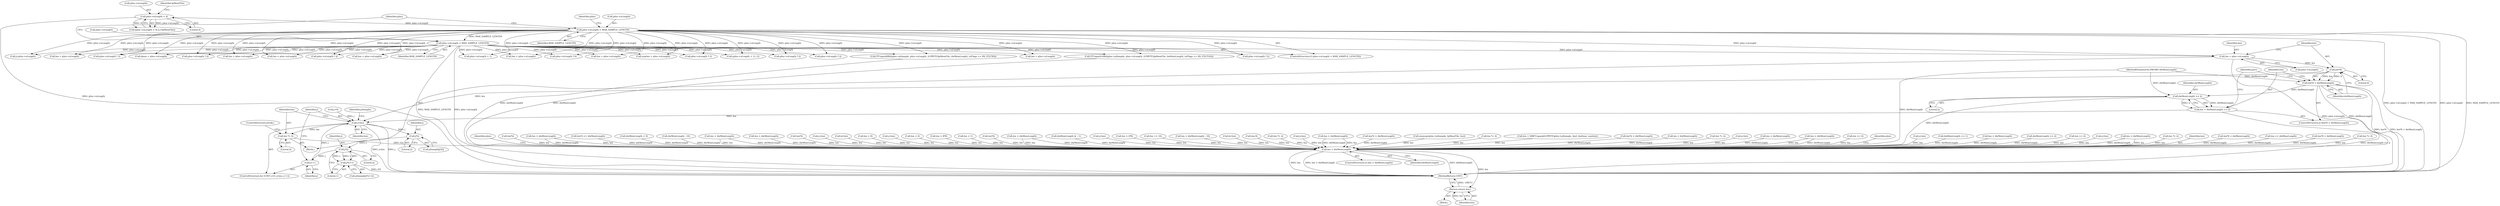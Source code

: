 digraph "0_gstreamer_bc2cdd57d549ab3ba59782e9b395d0cd683fd3ac@pointer" {
"1001087" [label="(Call,len = pIns->nLength)"];
"1000139" [label="(Call,pIns->nLength = MAX_SAMPLE_LENGTH)"];
"1000134" [label="(Call,pIns->nLength > MAX_SAMPLE_LENGTH)"];
"1000124" [label="(Call,pIns->nLength < 4)"];
"1001094" [label="(Call,len*4)"];
"1001093" [label="(Call,len*4 > dwMemLength)"];
"1001100" [label="(Call,dwMemLength >> 2)"];
"1001098" [label="(Call,len = dwMemLength >> 2)"];
"1001122" [label="(Call,j<len)"];
"1001131" [label="(Call,j*2)"];
"1001146" [label="(Call,j*2)"];
"1001125" [label="(Call,j++)"];
"1001145" [label="(Call,j*2+1)"];
"1001161" [label="(Call,len *= 4)"];
"1002016" [label="(Call,len > dwMemLength)"];
"1002043" [label="(Return,return len;)"];
"1000391" [label="(Call,len += 16)"];
"1001102" [label="(Literal,2)"];
"1000308" [label="(Call,len > dwMemLength - 16)"];
"1001095" [label="(Identifier,len)"];
"1001826" [label="(Call,k<len)"];
"1001124" [label="(Identifier,len)"];
"1001228" [label="(Call,len-9)"];
"1001101" [label="(Identifier,dwMemLength)"];
"1001125" [label="(Call,j++)"];
"1000836" [label="(Call,len = pIns->nLength)"];
"1000694" [label="(Call,len *= 2)"];
"1001129" [label="(Call,pSample[j*2])"];
"1001089" [label="(Call,pIns->nLength)"];
"1002045" [label="(MethodReturn,UINT)"];
"1000485" [label="(Call,j<len)"];
"1000128" [label="(Literal,4)"];
"1000577" [label="(Call,len > dwMemLength)"];
"1000741" [label="(Call,len*2 > dwMemLength)"];
"1001164" [label="(ControlStructure,break;)"];
"1002009" [label="(Call,memcpy(pIns->pSample, lpMemFile, len))"];
"1001097" [label="(Identifier,dwMemLength)"];
"1000926" [label="(Call,len *= 4)"];
"1001131" [label="(Call,j*2)"];
"1001511" [label="(Call,len = DMFUnpack((LPBYTE)pIns->pSample, ibuf, ibufmax, maxlen))"];
"1001002" [label="(Call,len*2 > dwMemLength)"];
"1000134" [label="(Call,pIns->nLength > MAX_SAMPLE_LENGTH)"];
"1000139" [label="(Call,pIns->nLength = MAX_SAMPLE_LENGTH)"];
"1001093" [label="(Call,len*4 > dwMemLength)"];
"1001094" [label="(Call,len*4)"];
"1001149" [label="(Literal,1)"];
"1001130" [label="(Identifier,pSample)"];
"1000206" [label="(Call,len > dwMemLength)"];
"1000809" [label="(Call,len *= 2)"];
"1000277" [label="(Call,j<len)"];
"1000125" [label="(Call,pIns->nLength)"];
"1000620" [label="(Call,pIns->nLength * 2)"];
"1000965" [label="(Call,ITUnpack16Bit(pIns->pSample, pIns->nLength, (LPBYTE)lpMemFile, dwMemLength, (nFlags == RS_IT21516)))"];
"1000513" [label="(Call,len > dwMemLength)"];
"1002016" [label="(Call,len > dwMemLength)"];
"1001527" [label="(Call,pIns->nLength * 3)"];
"1000405" [label="(Call,len > dwMemLength)"];
"1001320" [label="(Call,len >= 4)"];
"1002018" [label="(Identifier,dwMemLength)"];
"1001366" [label="(Call,j<pIns->nLength)"];
"1002022" [label="(Identifier,pIns)"];
"1001163" [label="(Literal,4)"];
"1000996" [label="(Call,len = pIns->nLength)"];
"1001146" [label="(Call,j*2)"];
"1001100" [label="(Call,dwMemLength >> 2)"];
"1000432" [label="(Call,j<len)"];
"1001009" [label="(Call,dwMemLength >> 1)"];
"1001203" [label="(Call,len > dwMemLength)"];
"1001917" [label="(Call,dwMemLength >> 2)"];
"1001478" [label="(Call,len >= 4)"];
"1000227" [label="(Call,j<len)"];
"1000200" [label="(Call,len = pIns->nLength)"];
"1000246" [label="(Call,len = pIns->nLength)"];
"1001147" [label="(Identifier,j)"];
"1001119" [label="(Call,j=0)"];
"1001132" [label="(Identifier,j)"];
"1001483" [label="(Call,maxlen = pIns->nLength)"];
"1001245" [label="(Call,len > dwMemLength)"];
"1001068" [label="(Call,len *= 2)"];
"1002017" [label="(Identifier,len)"];
"1000143" [label="(Identifier,MAX_SAMPLE_LENGTH)"];
"1001910" [label="(Call,len*4 > dwMemLength)"];
"1000105" [label="(MethodParameterIn,DWORD dwMemLength)"];
"1000140" [label="(Call,pIns->nLength)"];
"1000130" [label="(Identifier,lpMemFile)"];
"1000571" [label="(Call,pIns->nLength * 2)"];
"1000463" [label="(Call,len <= dwMemLength)"];
"1000856" [label="(Call,len*4 > dwMemLength)"];
"1000507" [label="(Call,pIns->nLength * 2)"];
"1000950" [label="(Call,ITUnpack8Bit(pIns->pSample, pIns->nLength, (LPBYTE)lpMemFile, dwMemLength, (nFlags == RS_IT2158)))"];
"1001105" [label="(Identifier,psrc)"];
"1000106" [label="(Block,)"];
"1001988" [label="(Call,len *= 4)"];
"1001088" [label="(Identifier,len)"];
"1001162" [label="(Identifier,len)"];
"1000133" [label="(ControlStructure,if (pIns->nLength > MAX_SAMPLE_LENGTH))"];
"1002044" [label="(Identifier,len)"];
"1000141" [label="(Identifier,pIns)"];
"1002042" [label="(Identifier,pIns)"];
"1000300" [label="(Call,(pIns->nLength + 1) / 2)"];
"1001145" [label="(Call,j*2+1)"];
"1001092" [label="(ControlStructure,if (len*4 > dwMemLength))"];
"1000457" [label="(Call,pIns->nLength * 2)"];
"1000627" [label="(Call,len*2)"];
"1001148" [label="(Literal,2)"];
"1001542" [label="(Call,len > dwMemLength)"];
"1000626" [label="(Call,len*2 <= dwMemLength)"];
"1000721" [label="(Call,len = pIns->nLength)"];
"1001171" [label="(Call,dwMemLength > 9)"];
"1000310" [label="(Call,dwMemLength - 16)"];
"1001993" [label="(Call,len = pIns->nLength)"];
"1002043" [label="(Return,return len;)"];
"1000252" [label="(Call,len > dwMemLength)"];
"1001099" [label="(Identifier,len)"];
"1000146" [label="(Identifier,pIns)"];
"1000399" [label="(Call,pIns->nLength * 2)"];
"1001098" [label="(Call,len = dwMemLength >> 2)"];
"1001133" [label="(Literal,2)"];
"1001999" [label="(Call,len > dwMemLength)"];
"1001161" [label="(Call,len *= 4)"];
"1001210" [label="(Call,dmax = pIns->nLength)"];
"1001074" [label="(Block,)"];
"1001096" [label="(Literal,4)"];
"1001239" [label="(Call,pIns->nLength * 2)"];
"1000742" [label="(Call,len*2)"];
"1000138" [label="(Identifier,MAX_SAMPLE_LENGTH)"];
"1000600" [label="(Call,j<len)"];
"1001653" [label="(Call,k<len)"];
"1001698" [label="(Call,pIns->nLength * 6)"];
"1001087" [label="(Call,len = pIns->nLength)"];
"1001167" [label="(Call,len = 9)"];
"1001904" [label="(Call,len = pIns->nLength)"];
"1000545" [label="(Call,j<len)"];
"1001117" [label="(ControlStructure,for (UINT j=0; j<len; j++))"];
"1000938" [label="(Call,len < 4)"];
"1000124" [label="(Call,pIns->nLength < 4)"];
"1000135" [label="(Call,pIns->nLength)"];
"1001122" [label="(Call,j<len)"];
"1000123" [label="(Call,(pIns->nLength < 4) || (!lpMemFile))"];
"1001720" [label="(Call,len > 8*8)"];
"1000522" [label="(Call,len > 1)"];
"1000301" [label="(Call,pIns->nLength + 1)"];
"1001143" [label="(Call,pSample[j*2+1])"];
"1000857" [label="(Call,len*4)"];
"1001715" [label="(Call,len > dwMemLength)"];
"1002015" [label="(ControlStructure,if (len > dwMemLength))"];
"1000518" [label="(Call,dwMemLength & ~1)"];
"1001295" [label="(Call,j<len)"];
"1001547" [label="(Call,len > 4*8)"];
"1001123" [label="(Identifier,j)"];
"1001126" [label="(Identifier,j)"];
"1001087" -> "1001074"  [label="AST: "];
"1001087" -> "1001089"  [label="CFG: "];
"1001088" -> "1001087"  [label="AST: "];
"1001089" -> "1001087"  [label="AST: "];
"1001095" -> "1001087"  [label="CFG: "];
"1001087" -> "1002045"  [label="DDG: pIns->nLength"];
"1000139" -> "1001087"  [label="DDG: pIns->nLength"];
"1000134" -> "1001087"  [label="DDG: pIns->nLength"];
"1001087" -> "1001094"  [label="DDG: len"];
"1000139" -> "1000133"  [label="AST: "];
"1000139" -> "1000143"  [label="CFG: "];
"1000140" -> "1000139"  [label="AST: "];
"1000143" -> "1000139"  [label="AST: "];
"1000146" -> "1000139"  [label="CFG: "];
"1000139" -> "1002045"  [label="DDG: pIns->nLength"];
"1000139" -> "1002045"  [label="DDG: MAX_SAMPLE_LENGTH"];
"1000134" -> "1000139"  [label="DDG: MAX_SAMPLE_LENGTH"];
"1000139" -> "1000200"  [label="DDG: pIns->nLength"];
"1000139" -> "1000246"  [label="DDG: pIns->nLength"];
"1000139" -> "1000300"  [label="DDG: pIns->nLength"];
"1000139" -> "1000301"  [label="DDG: pIns->nLength"];
"1000139" -> "1000399"  [label="DDG: pIns->nLength"];
"1000139" -> "1000457"  [label="DDG: pIns->nLength"];
"1000139" -> "1000507"  [label="DDG: pIns->nLength"];
"1000139" -> "1000571"  [label="DDG: pIns->nLength"];
"1000139" -> "1000620"  [label="DDG: pIns->nLength"];
"1000139" -> "1000721"  [label="DDG: pIns->nLength"];
"1000139" -> "1000836"  [label="DDG: pIns->nLength"];
"1000139" -> "1000950"  [label="DDG: pIns->nLength"];
"1000139" -> "1000965"  [label="DDG: pIns->nLength"];
"1000139" -> "1000996"  [label="DDG: pIns->nLength"];
"1000139" -> "1001210"  [label="DDG: pIns->nLength"];
"1000139" -> "1001239"  [label="DDG: pIns->nLength"];
"1000139" -> "1001366"  [label="DDG: pIns->nLength"];
"1000139" -> "1001483"  [label="DDG: pIns->nLength"];
"1000139" -> "1001527"  [label="DDG: pIns->nLength"];
"1000139" -> "1001698"  [label="DDG: pIns->nLength"];
"1000139" -> "1001904"  [label="DDG: pIns->nLength"];
"1000139" -> "1001993"  [label="DDG: pIns->nLength"];
"1000134" -> "1000133"  [label="AST: "];
"1000134" -> "1000138"  [label="CFG: "];
"1000135" -> "1000134"  [label="AST: "];
"1000138" -> "1000134"  [label="AST: "];
"1000141" -> "1000134"  [label="CFG: "];
"1000146" -> "1000134"  [label="CFG: "];
"1000134" -> "1002045"  [label="DDG: pIns->nLength > MAX_SAMPLE_LENGTH"];
"1000134" -> "1002045"  [label="DDG: pIns->nLength"];
"1000134" -> "1002045"  [label="DDG: MAX_SAMPLE_LENGTH"];
"1000124" -> "1000134"  [label="DDG: pIns->nLength"];
"1000134" -> "1000200"  [label="DDG: pIns->nLength"];
"1000134" -> "1000246"  [label="DDG: pIns->nLength"];
"1000134" -> "1000300"  [label="DDG: pIns->nLength"];
"1000134" -> "1000301"  [label="DDG: pIns->nLength"];
"1000134" -> "1000399"  [label="DDG: pIns->nLength"];
"1000134" -> "1000457"  [label="DDG: pIns->nLength"];
"1000134" -> "1000507"  [label="DDG: pIns->nLength"];
"1000134" -> "1000571"  [label="DDG: pIns->nLength"];
"1000134" -> "1000620"  [label="DDG: pIns->nLength"];
"1000134" -> "1000721"  [label="DDG: pIns->nLength"];
"1000134" -> "1000836"  [label="DDG: pIns->nLength"];
"1000134" -> "1000950"  [label="DDG: pIns->nLength"];
"1000134" -> "1000965"  [label="DDG: pIns->nLength"];
"1000134" -> "1000996"  [label="DDG: pIns->nLength"];
"1000134" -> "1001210"  [label="DDG: pIns->nLength"];
"1000134" -> "1001239"  [label="DDG: pIns->nLength"];
"1000134" -> "1001366"  [label="DDG: pIns->nLength"];
"1000134" -> "1001483"  [label="DDG: pIns->nLength"];
"1000134" -> "1001527"  [label="DDG: pIns->nLength"];
"1000134" -> "1001698"  [label="DDG: pIns->nLength"];
"1000134" -> "1001904"  [label="DDG: pIns->nLength"];
"1000134" -> "1001993"  [label="DDG: pIns->nLength"];
"1000124" -> "1000123"  [label="AST: "];
"1000124" -> "1000128"  [label="CFG: "];
"1000125" -> "1000124"  [label="AST: "];
"1000128" -> "1000124"  [label="AST: "];
"1000130" -> "1000124"  [label="CFG: "];
"1000123" -> "1000124"  [label="CFG: "];
"1000124" -> "1002045"  [label="DDG: pIns->nLength"];
"1000124" -> "1000123"  [label="DDG: pIns->nLength"];
"1000124" -> "1000123"  [label="DDG: 4"];
"1001094" -> "1001093"  [label="AST: "];
"1001094" -> "1001096"  [label="CFG: "];
"1001095" -> "1001094"  [label="AST: "];
"1001096" -> "1001094"  [label="AST: "];
"1001097" -> "1001094"  [label="CFG: "];
"1001094" -> "1001093"  [label="DDG: len"];
"1001094" -> "1001093"  [label="DDG: 4"];
"1001094" -> "1001122"  [label="DDG: len"];
"1001093" -> "1001092"  [label="AST: "];
"1001093" -> "1001097"  [label="CFG: "];
"1001097" -> "1001093"  [label="AST: "];
"1001099" -> "1001093"  [label="CFG: "];
"1001105" -> "1001093"  [label="CFG: "];
"1001093" -> "1002045"  [label="DDG: len*4"];
"1001093" -> "1002045"  [label="DDG: len*4 > dwMemLength"];
"1000105" -> "1001093"  [label="DDG: dwMemLength"];
"1001093" -> "1001100"  [label="DDG: dwMemLength"];
"1001093" -> "1002016"  [label="DDG: dwMemLength"];
"1001100" -> "1001098"  [label="AST: "];
"1001100" -> "1001102"  [label="CFG: "];
"1001101" -> "1001100"  [label="AST: "];
"1001102" -> "1001100"  [label="AST: "];
"1001098" -> "1001100"  [label="CFG: "];
"1001100" -> "1001098"  [label="DDG: dwMemLength"];
"1001100" -> "1001098"  [label="DDG: 2"];
"1000105" -> "1001100"  [label="DDG: dwMemLength"];
"1001100" -> "1002016"  [label="DDG: dwMemLength"];
"1001098" -> "1001092"  [label="AST: "];
"1001099" -> "1001098"  [label="AST: "];
"1001105" -> "1001098"  [label="CFG: "];
"1001098" -> "1002045"  [label="DDG: dwMemLength >> 2"];
"1001098" -> "1001122"  [label="DDG: len"];
"1001122" -> "1001117"  [label="AST: "];
"1001122" -> "1001124"  [label="CFG: "];
"1001123" -> "1001122"  [label="AST: "];
"1001124" -> "1001122"  [label="AST: "];
"1001130" -> "1001122"  [label="CFG: "];
"1001162" -> "1001122"  [label="CFG: "];
"1001122" -> "1002045"  [label="DDG: j"];
"1001122" -> "1002045"  [label="DDG: j<len"];
"1001125" -> "1001122"  [label="DDG: j"];
"1001119" -> "1001122"  [label="DDG: j"];
"1001122" -> "1001131"  [label="DDG: j"];
"1001122" -> "1001161"  [label="DDG: len"];
"1001131" -> "1001129"  [label="AST: "];
"1001131" -> "1001133"  [label="CFG: "];
"1001132" -> "1001131"  [label="AST: "];
"1001133" -> "1001131"  [label="AST: "];
"1001129" -> "1001131"  [label="CFG: "];
"1001131" -> "1001146"  [label="DDG: j"];
"1001146" -> "1001145"  [label="AST: "];
"1001146" -> "1001148"  [label="CFG: "];
"1001147" -> "1001146"  [label="AST: "];
"1001148" -> "1001146"  [label="AST: "];
"1001149" -> "1001146"  [label="CFG: "];
"1001146" -> "1001125"  [label="DDG: j"];
"1001146" -> "1001145"  [label="DDG: j"];
"1001146" -> "1001145"  [label="DDG: 2"];
"1001125" -> "1001117"  [label="AST: "];
"1001125" -> "1001126"  [label="CFG: "];
"1001126" -> "1001125"  [label="AST: "];
"1001123" -> "1001125"  [label="CFG: "];
"1001145" -> "1001143"  [label="AST: "];
"1001145" -> "1001149"  [label="CFG: "];
"1001149" -> "1001145"  [label="AST: "];
"1001143" -> "1001145"  [label="CFG: "];
"1001145" -> "1002045"  [label="DDG: j*2"];
"1001161" -> "1001074"  [label="AST: "];
"1001161" -> "1001163"  [label="CFG: "];
"1001162" -> "1001161"  [label="AST: "];
"1001163" -> "1001161"  [label="AST: "];
"1001164" -> "1001161"  [label="CFG: "];
"1001161" -> "1002016"  [label="DDG: len"];
"1002016" -> "1002015"  [label="AST: "];
"1002016" -> "1002018"  [label="CFG: "];
"1002017" -> "1002016"  [label="AST: "];
"1002018" -> "1002016"  [label="AST: "];
"1002022" -> "1002016"  [label="CFG: "];
"1002042" -> "1002016"  [label="CFG: "];
"1002016" -> "1002045"  [label="DDG: dwMemLength"];
"1002016" -> "1002045"  [label="DDG: len"];
"1002016" -> "1002045"  [label="DDG: len > dwMemLength"];
"1000308" -> "1002016"  [label="DDG: len"];
"1001511" -> "1002016"  [label="DDG: len"];
"1001245" -> "1002016"  [label="DDG: len"];
"1001245" -> "1002016"  [label="DDG: dwMemLength"];
"1000577" -> "1002016"  [label="DDG: len"];
"1000577" -> "1002016"  [label="DDG: dwMemLength"];
"1001720" -> "1002016"  [label="DDG: len"];
"1001167" -> "1002016"  [label="DDG: len"];
"1000405" -> "1002016"  [label="DDG: len"];
"1000405" -> "1002016"  [label="DDG: dwMemLength"];
"1001295" -> "1002016"  [label="DDG: len"];
"1000857" -> "1002016"  [label="DDG: len"];
"1000809" -> "1002016"  [label="DDG: len"];
"1000938" -> "1002016"  [label="DDG: len"];
"1001988" -> "1002016"  [label="DDG: len"];
"1000694" -> "1002016"  [label="DDG: len"];
"1000252" -> "1002016"  [label="DDG: len"];
"1000252" -> "1002016"  [label="DDG: dwMemLength"];
"1001228" -> "1002016"  [label="DDG: len"];
"1000391" -> "1002016"  [label="DDG: len"];
"1000600" -> "1002016"  [label="DDG: len"];
"1001542" -> "1002016"  [label="DDG: len"];
"1001542" -> "1002016"  [label="DDG: dwMemLength"];
"1001320" -> "1002016"  [label="DDG: len"];
"1000926" -> "1002016"  [label="DDG: len"];
"1000432" -> "1002016"  [label="DDG: len"];
"1001715" -> "1002016"  [label="DDG: len"];
"1001715" -> "1002016"  [label="DDG: dwMemLength"];
"1000227" -> "1002016"  [label="DDG: len"];
"1001826" -> "1002016"  [label="DDG: len"];
"1000627" -> "1002016"  [label="DDG: len"];
"1001068" -> "1002016"  [label="DDG: len"];
"1000742" -> "1002016"  [label="DDG: len"];
"1001478" -> "1002016"  [label="DDG: len"];
"1002009" -> "1002016"  [label="DDG: len"];
"1001653" -> "1002016"  [label="DDG: len"];
"1000522" -> "1002016"  [label="DDG: len"];
"1000545" -> "1002016"  [label="DDG: len"];
"1000485" -> "1002016"  [label="DDG: len"];
"1001547" -> "1002016"  [label="DDG: len"];
"1000277" -> "1002016"  [label="DDG: len"];
"1001203" -> "1002016"  [label="DDG: dwMemLength"];
"1000463" -> "1002016"  [label="DDG: dwMemLength"];
"1000513" -> "1002016"  [label="DDG: dwMemLength"];
"1000856" -> "1002016"  [label="DDG: dwMemLength"];
"1000206" -> "1002016"  [label="DDG: dwMemLength"];
"1000626" -> "1002016"  [label="DDG: dwMemLength"];
"1001171" -> "1002016"  [label="DDG: dwMemLength"];
"1001917" -> "1002016"  [label="DDG: dwMemLength"];
"1001999" -> "1002016"  [label="DDG: dwMemLength"];
"1000310" -> "1002016"  [label="DDG: dwMemLength"];
"1000741" -> "1002016"  [label="DDG: dwMemLength"];
"1000965" -> "1002016"  [label="DDG: dwMemLength"];
"1000518" -> "1002016"  [label="DDG: dwMemLength"];
"1001910" -> "1002016"  [label="DDG: dwMemLength"];
"1000950" -> "1002016"  [label="DDG: dwMemLength"];
"1001002" -> "1002016"  [label="DDG: dwMemLength"];
"1001009" -> "1002016"  [label="DDG: dwMemLength"];
"1000105" -> "1002016"  [label="DDG: dwMemLength"];
"1002016" -> "1002043"  [label="DDG: len"];
"1002043" -> "1000106"  [label="AST: "];
"1002043" -> "1002044"  [label="CFG: "];
"1002044" -> "1002043"  [label="AST: "];
"1002045" -> "1002043"  [label="CFG: "];
"1002043" -> "1002045"  [label="DDG: <RET>"];
"1002044" -> "1002043"  [label="DDG: len"];
}

